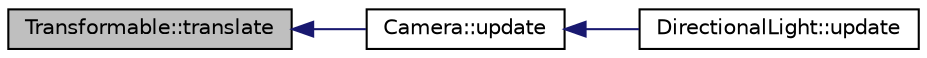 digraph "Transformable::translate"
{
  edge [fontname="Helvetica",fontsize="10",labelfontname="Helvetica",labelfontsize="10"];
  node [fontname="Helvetica",fontsize="10",shape=record];
  rankdir="LR";
  Node1 [label="Transformable::translate",height=0.2,width=0.4,color="black", fillcolor="grey75", style="filled" fontcolor="black"];
  Node1 -> Node2 [dir="back",color="midnightblue",fontsize="10",style="solid",fontname="Helvetica"];
  Node2 [label="Camera::update",height=0.2,width=0.4,color="black", fillcolor="white", style="filled",URL="$class_camera.html#a42cda7239981a5618660d04bd5893556",tooltip="Checks for the camera&#39;s movement flags, moving the camera accordingly. "];
  Node2 -> Node3 [dir="back",color="midnightblue",fontsize="10",style="solid",fontname="Helvetica"];
  Node3 [label="DirectionalLight::update",height=0.2,width=0.4,color="black", fillcolor="white", style="filled",URL="$class_directional_light.html#a7060645b81f977cdc92a71c823cc9698",tooltip="Updates the light, aligning the camera with the light. "];
}
